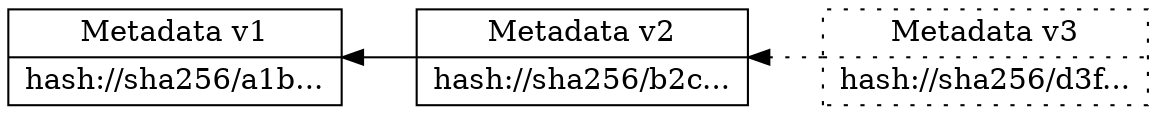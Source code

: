 digraph citation_signature {

  rankdir=RL;

  metadataset1 [shape="record", label="Metadata v1 | <s1> hash://sha256/a1b..."];
  metadataset2 [shape="record", label="Metadata v2 | <s2> hash://sha256/b2c..."]; 
  metadataset3 [style=dotted, shape="record", label="Metadata v3 | <s3> hash://sha256/d3f..."]; 
  
  metadataset2 -> metadataset1;
  metadataset3 -> metadataset2 [style=dotted];

}

